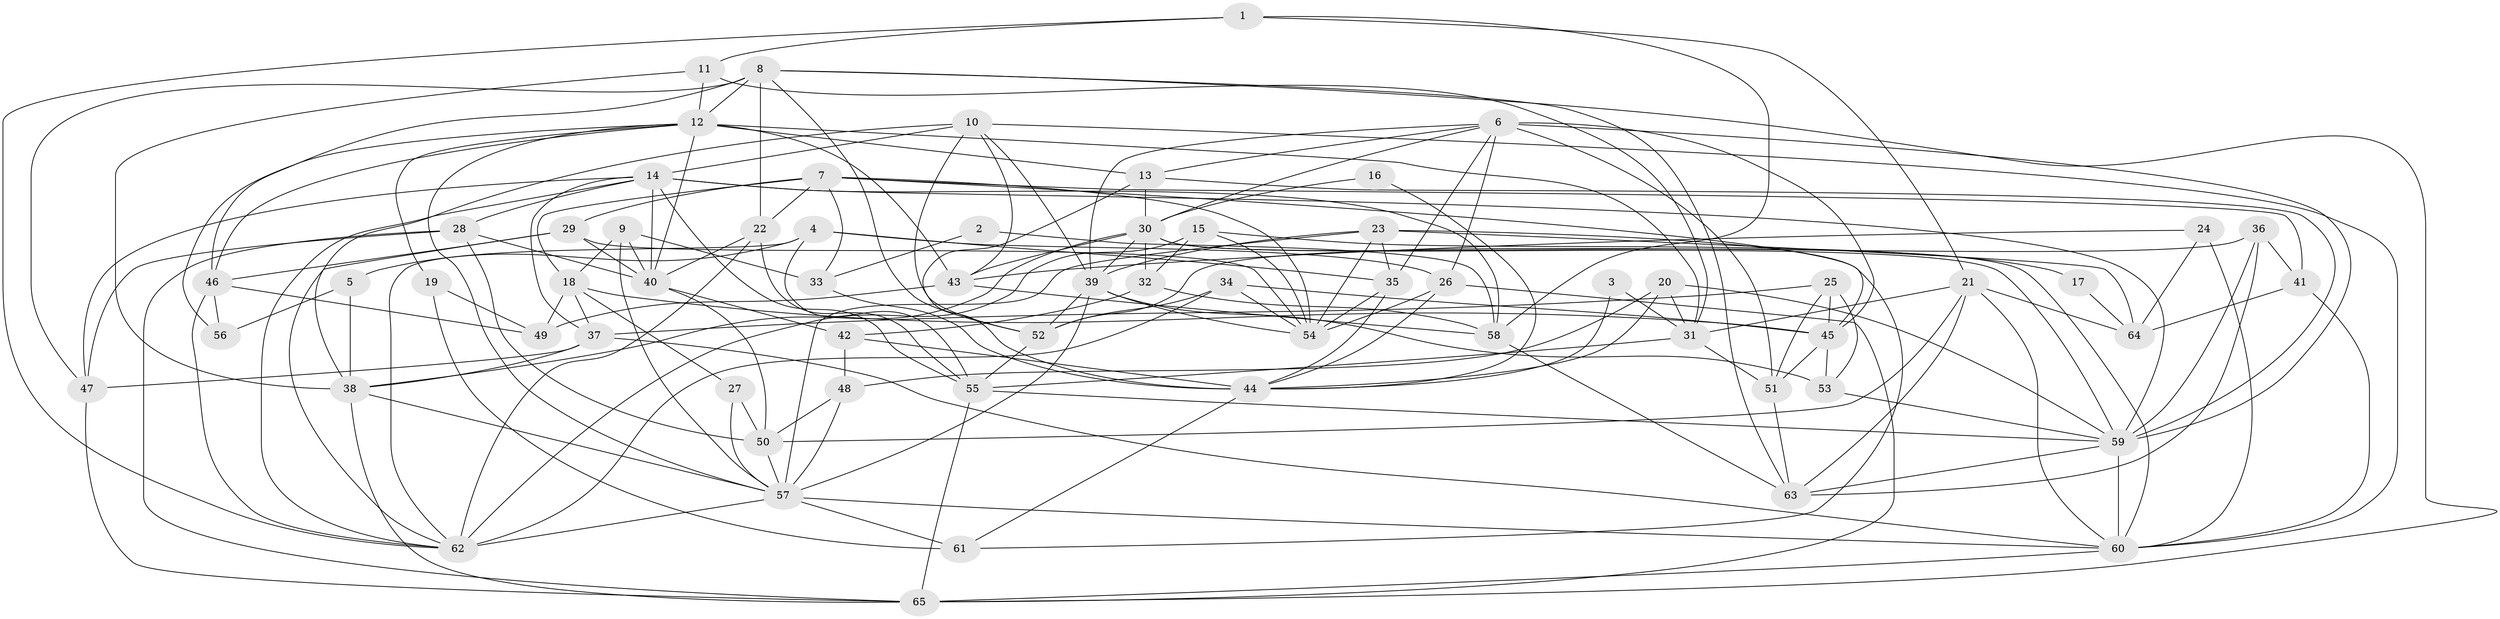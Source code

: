 // original degree distribution, {4: 0.31007751937984496, 3: 0.3023255813953488, 6: 0.09302325581395349, 2: 0.09302325581395349, 5: 0.17054263565891473, 9: 0.015503875968992248, 7: 0.007751937984496124, 8: 0.007751937984496124}
// Generated by graph-tools (version 1.1) at 2025/02/03/09/25 03:02:02]
// undirected, 65 vertices, 180 edges
graph export_dot {
graph [start="1"]
  node [color=gray90,style=filled];
  1;
  2;
  3;
  4;
  5;
  6;
  7;
  8;
  9;
  10;
  11;
  12;
  13;
  14;
  15;
  16;
  17;
  18;
  19;
  20;
  21;
  22;
  23;
  24;
  25;
  26;
  27;
  28;
  29;
  30;
  31;
  32;
  33;
  34;
  35;
  36;
  37;
  38;
  39;
  40;
  41;
  42;
  43;
  44;
  45;
  46;
  47;
  48;
  49;
  50;
  51;
  52;
  53;
  54;
  55;
  56;
  57;
  58;
  59;
  60;
  61;
  62;
  63;
  64;
  65;
  1 -- 11 [weight=1.0];
  1 -- 21 [weight=1.0];
  1 -- 58 [weight=1.0];
  1 -- 62 [weight=1.0];
  2 -- 33 [weight=1.0];
  2 -- 58 [weight=1.0];
  3 -- 31 [weight=1.0];
  3 -- 44 [weight=1.0];
  4 -- 5 [weight=1.0];
  4 -- 26 [weight=1.0];
  4 -- 35 [weight=1.0];
  4 -- 55 [weight=1.0];
  4 -- 62 [weight=1.0];
  5 -- 38 [weight=1.0];
  5 -- 56 [weight=1.0];
  6 -- 13 [weight=1.0];
  6 -- 26 [weight=1.0];
  6 -- 30 [weight=1.0];
  6 -- 35 [weight=1.0];
  6 -- 39 [weight=1.0];
  6 -- 45 [weight=1.0];
  6 -- 51 [weight=1.0];
  6 -- 59 [weight=1.0];
  7 -- 18 [weight=1.0];
  7 -- 22 [weight=2.0];
  7 -- 29 [weight=1.0];
  7 -- 33 [weight=1.0];
  7 -- 41 [weight=1.0];
  7 -- 45 [weight=1.0];
  7 -- 54 [weight=1.0];
  8 -- 12 [weight=1.0];
  8 -- 22 [weight=1.0];
  8 -- 46 [weight=1.0];
  8 -- 47 [weight=1.0];
  8 -- 52 [weight=1.0];
  8 -- 63 [weight=1.0];
  8 -- 65 [weight=1.0];
  9 -- 18 [weight=1.0];
  9 -- 33 [weight=1.0];
  9 -- 40 [weight=1.0];
  9 -- 57 [weight=1.0];
  10 -- 14 [weight=1.0];
  10 -- 38 [weight=1.0];
  10 -- 39 [weight=1.0];
  10 -- 43 [weight=1.0];
  10 -- 52 [weight=1.0];
  10 -- 60 [weight=1.0];
  11 -- 12 [weight=1.0];
  11 -- 31 [weight=1.0];
  11 -- 38 [weight=1.0];
  12 -- 13 [weight=1.0];
  12 -- 19 [weight=1.0];
  12 -- 31 [weight=1.0];
  12 -- 40 [weight=1.0];
  12 -- 43 [weight=1.0];
  12 -- 46 [weight=1.0];
  12 -- 56 [weight=1.0];
  12 -- 57 [weight=1.0];
  13 -- 30 [weight=1.0];
  13 -- 44 [weight=1.0];
  13 -- 59 [weight=1.0];
  14 -- 28 [weight=1.0];
  14 -- 37 [weight=1.0];
  14 -- 40 [weight=1.0];
  14 -- 47 [weight=1.0];
  14 -- 55 [weight=2.0];
  14 -- 58 [weight=1.0];
  14 -- 59 [weight=2.0];
  14 -- 62 [weight=1.0];
  15 -- 17 [weight=1.0];
  15 -- 32 [weight=1.0];
  15 -- 54 [weight=1.0];
  15 -- 62 [weight=2.0];
  16 -- 30 [weight=1.0];
  16 -- 44 [weight=1.0];
  17 -- 64 [weight=1.0];
  18 -- 27 [weight=1.0];
  18 -- 37 [weight=1.0];
  18 -- 45 [weight=1.0];
  18 -- 49 [weight=1.0];
  19 -- 49 [weight=1.0];
  19 -- 61 [weight=1.0];
  20 -- 31 [weight=1.0];
  20 -- 44 [weight=1.0];
  20 -- 48 [weight=1.0];
  20 -- 59 [weight=1.0];
  21 -- 31 [weight=2.0];
  21 -- 50 [weight=1.0];
  21 -- 60 [weight=1.0];
  21 -- 63 [weight=1.0];
  21 -- 64 [weight=1.0];
  22 -- 40 [weight=1.0];
  22 -- 55 [weight=2.0];
  22 -- 62 [weight=1.0];
  23 -- 35 [weight=1.0];
  23 -- 39 [weight=1.0];
  23 -- 54 [weight=1.0];
  23 -- 57 [weight=1.0];
  23 -- 61 [weight=1.0];
  23 -- 64 [weight=1.0];
  24 -- 43 [weight=1.0];
  24 -- 60 [weight=1.0];
  24 -- 64 [weight=1.0];
  25 -- 37 [weight=1.0];
  25 -- 45 [weight=1.0];
  25 -- 51 [weight=1.0];
  25 -- 53 [weight=1.0];
  26 -- 44 [weight=1.0];
  26 -- 54 [weight=1.0];
  26 -- 65 [weight=2.0];
  27 -- 50 [weight=1.0];
  27 -- 57 [weight=1.0];
  28 -- 40 [weight=1.0];
  28 -- 47 [weight=1.0];
  28 -- 50 [weight=1.0];
  28 -- 65 [weight=2.0];
  29 -- 40 [weight=1.0];
  29 -- 46 [weight=1.0];
  29 -- 54 [weight=1.0];
  29 -- 62 [weight=1.0];
  30 -- 32 [weight=1.0];
  30 -- 38 [weight=1.0];
  30 -- 39 [weight=1.0];
  30 -- 43 [weight=1.0];
  30 -- 59 [weight=1.0];
  30 -- 60 [weight=1.0];
  31 -- 51 [weight=1.0];
  31 -- 55 [weight=1.0];
  32 -- 42 [weight=1.0];
  32 -- 58 [weight=1.0];
  33 -- 44 [weight=1.0];
  34 -- 45 [weight=1.0];
  34 -- 52 [weight=2.0];
  34 -- 54 [weight=1.0];
  34 -- 62 [weight=1.0];
  35 -- 44 [weight=1.0];
  35 -- 54 [weight=1.0];
  36 -- 41 [weight=1.0];
  36 -- 52 [weight=1.0];
  36 -- 59 [weight=1.0];
  36 -- 63 [weight=1.0];
  37 -- 38 [weight=1.0];
  37 -- 47 [weight=1.0];
  37 -- 60 [weight=1.0];
  38 -- 57 [weight=1.0];
  38 -- 65 [weight=1.0];
  39 -- 52 [weight=1.0];
  39 -- 53 [weight=1.0];
  39 -- 54 [weight=1.0];
  39 -- 57 [weight=1.0];
  40 -- 42 [weight=1.0];
  40 -- 50 [weight=1.0];
  41 -- 60 [weight=1.0];
  41 -- 64 [weight=1.0];
  42 -- 44 [weight=2.0];
  42 -- 48 [weight=1.0];
  43 -- 49 [weight=2.0];
  43 -- 58 [weight=1.0];
  44 -- 61 [weight=1.0];
  45 -- 51 [weight=1.0];
  45 -- 53 [weight=1.0];
  46 -- 49 [weight=1.0];
  46 -- 56 [weight=1.0];
  46 -- 62 [weight=1.0];
  47 -- 65 [weight=1.0];
  48 -- 50 [weight=1.0];
  48 -- 57 [weight=1.0];
  50 -- 57 [weight=1.0];
  51 -- 63 [weight=1.0];
  52 -- 55 [weight=1.0];
  53 -- 59 [weight=1.0];
  55 -- 59 [weight=1.0];
  55 -- 65 [weight=1.0];
  57 -- 60 [weight=1.0];
  57 -- 61 [weight=2.0];
  57 -- 62 [weight=1.0];
  58 -- 63 [weight=1.0];
  59 -- 60 [weight=1.0];
  59 -- 63 [weight=1.0];
  60 -- 65 [weight=1.0];
}
